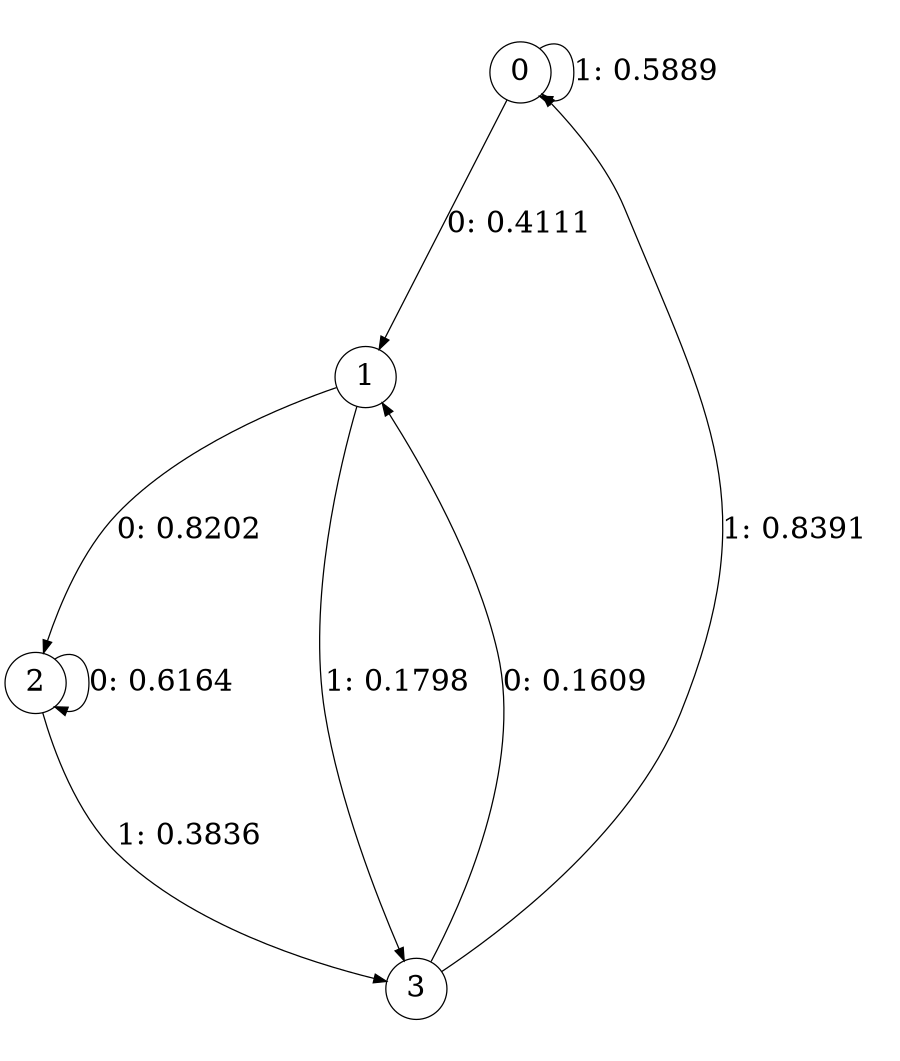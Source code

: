 digraph "ch34faceL2" {
size = "6,8.5";
ratio = "fill";
node [shape = circle];
node [fontsize = 24];
edge [fontsize = 24];
0 -> 1 [label = "0: 0.4111   "];
0 -> 0 [label = "1: 0.5889   "];
1 -> 2 [label = "0: 0.8202   "];
1 -> 3 [label = "1: 0.1798   "];
2 -> 2 [label = "0: 0.6164   "];
2 -> 3 [label = "1: 0.3836   "];
3 -> 1 [label = "0: 0.1609   "];
3 -> 0 [label = "1: 0.8391   "];
}